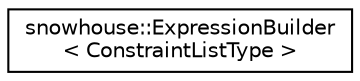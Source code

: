 digraph "Graphical Class Hierarchy"
{
 // INTERACTIVE_SVG=YES
  edge [fontname="Helvetica",fontsize="10",labelfontname="Helvetica",labelfontsize="10"];
  node [fontname="Helvetica",fontsize="10",shape=record];
  rankdir="LR";
  Node0 [label="snowhouse::ExpressionBuilder\l\< ConstraintListType \>",height=0.2,width=0.4,color="black", fillcolor="white", style="filled",URL="$structsnowhouse_1_1ExpressionBuilder.html"];
}

